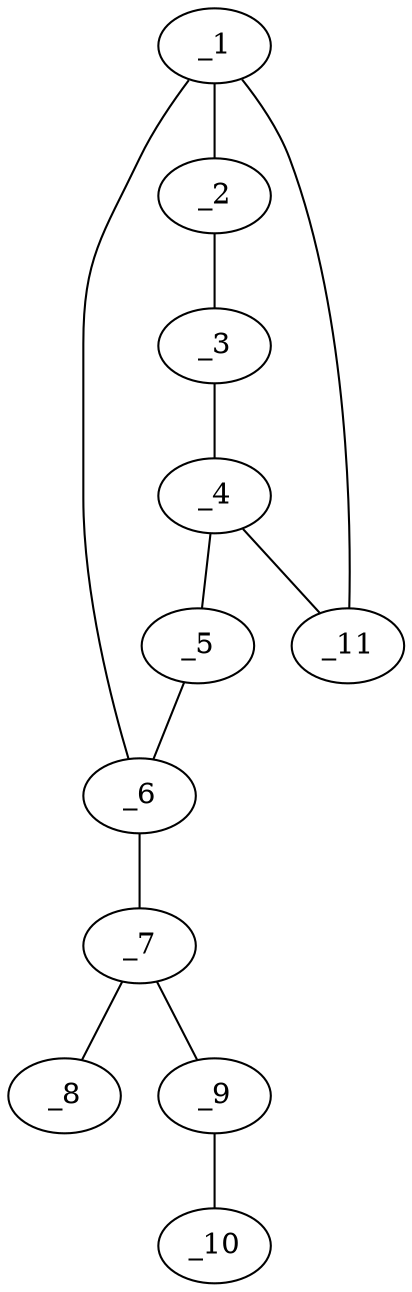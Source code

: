 graph molid625792 {
	_1	 [charge=0,
		chem=1,
		symbol="C  ",
		x="5.2156",
		y="0.6211"];
	_2	 [charge=0,
		chem=1,
		symbol="C  ",
		x="7.0476",
		y="-0.1378"];
	_1 -- _2	 [valence=1];
	_6	 [charge=0,
		chem=1,
		symbol="C  ",
		x="3.4836",
		y="-0.3789"];
	_1 -- _6	 [valence=1];
	_11	 [charge=0,
		chem=1,
		symbol="C  ",
		x="4.7378",
		y="2.5696"];
	_1 -- _11	 [valence=1];
	_3	 [charge=0,
		chem=1,
		symbol="C  ",
		x="7.3064",
		y="0.8282"];
	_2 -- _3	 [valence=2];
	_4	 [charge=0,
		chem=1,
		symbol="C  ",
		x="5.4744",
		y="1.587"];
	_3 -- _4	 [valence=1];
	_5	 [charge=0,
		chem=1,
		symbol="C  ",
		x="2.9836",
		y="0.4871"];
	_4 -- _5	 [valence=1];
	_4 -- _11	 [valence=1];
	_5 -- _6	 [valence=1];
	_7	 [charge=0,
		chem=1,
		symbol="C  ",
		x="3.2247",
		y="-1.3449"];
	_6 -- _7	 [valence=1];
	_8	 [charge=0,
		chem=2,
		symbol="O  ",
		x="3.9319",
		y="-2.052"];
	_7 -- _8	 [valence=2];
	_9	 [charge=0,
		chem=1,
		symbol="C  ",
		x="2.2588",
		y="-1.6037"];
	_7 -- _9	 [valence=1];
	_10	 [charge=0,
		chem=2,
		symbol="O  ",
		x=2,
		y="-2.5696"];
	_9 -- _10	 [valence=1];
}
